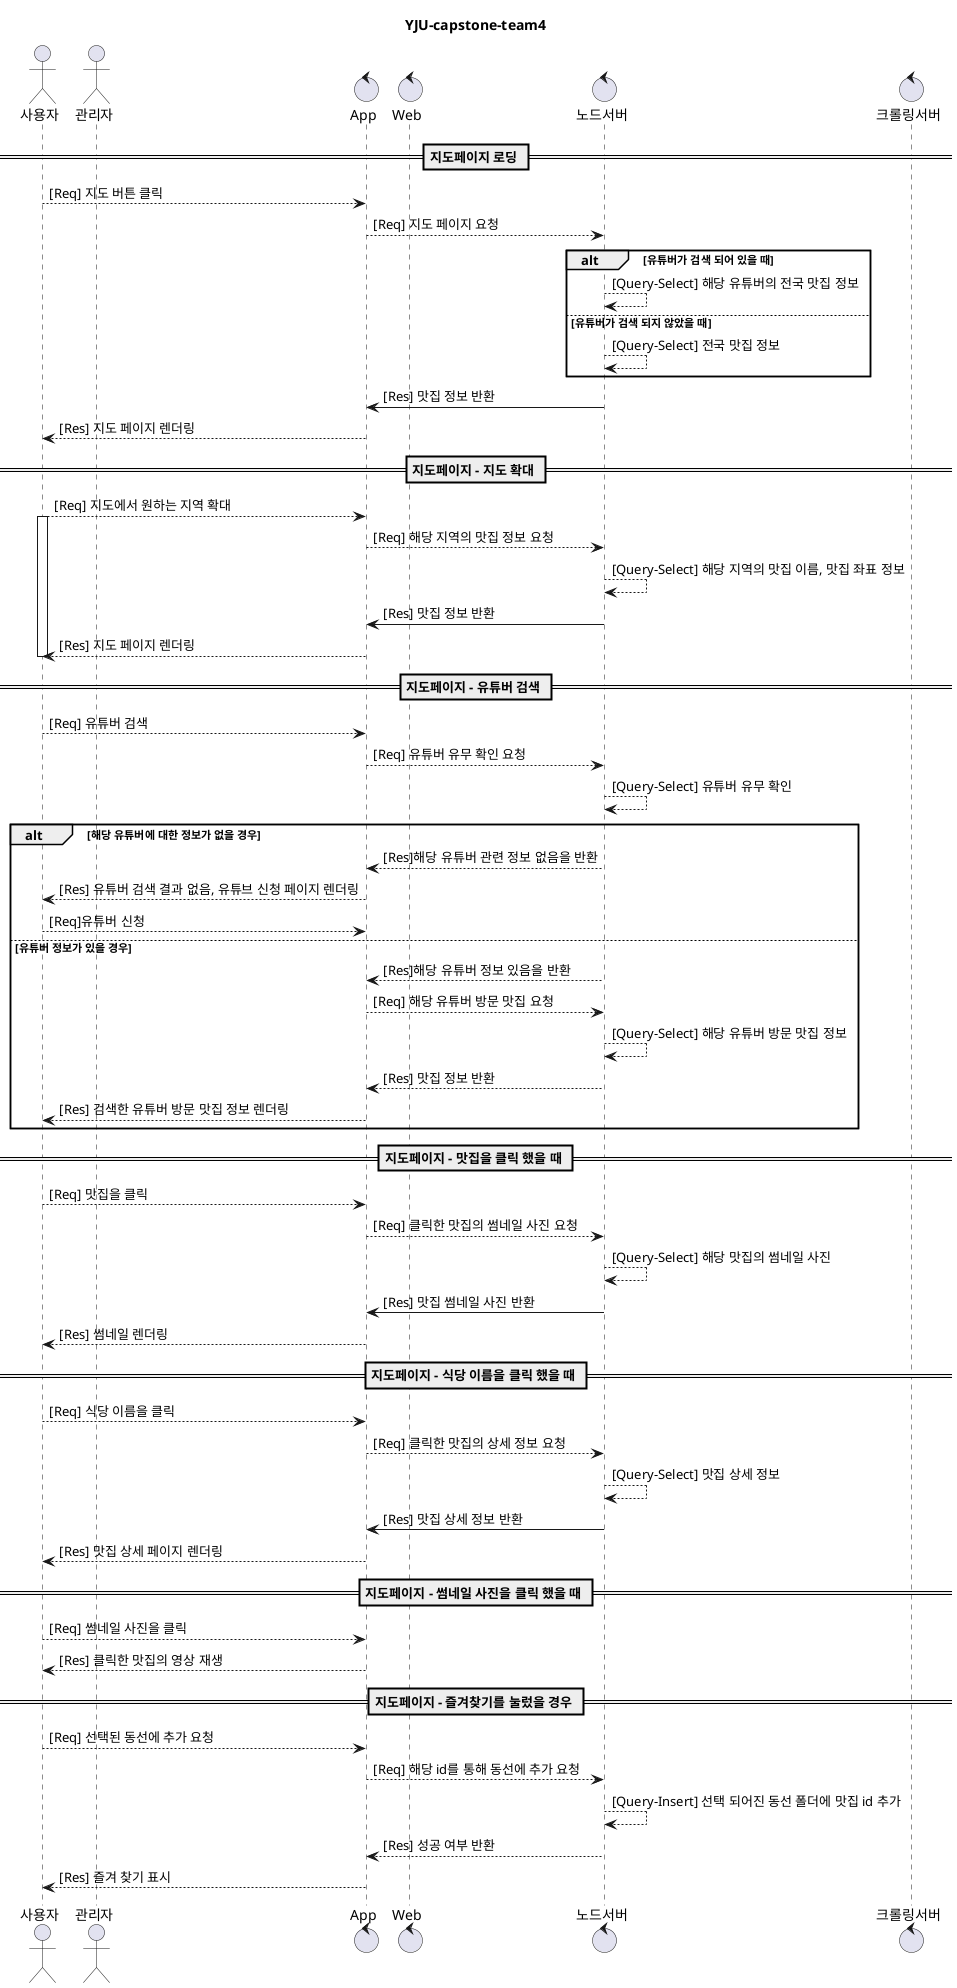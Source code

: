 지도 페이지
@startuml

title YJU-capstone-team4

actor 사용자 as User
actor 관리자 as Admin

control App
control Web
control 노드서버 as Node
control 크롤링서버 as Lamda

== 지도페이지 로딩 ==
User --> App : [Req] 지도 버튼 클릭
App --> Node : [Req] 지도 페이지 요청
    alt 유튜버가 검색 되어 있을 때
        Node --> Node : [Query-Select] 해당 유튜버의 전국 맛집 정보
    else 유튜버가 검색 되지 않았을 때
        Node --> Node : [Query-Select] 전국 맛집 정보
    end
Node -> App : [Res] 맛집 정보 반환
App --> User : [Res] 지도 페이지 렌더링

== 지도페이지 - 지도 확대 ==
User --> App : [Req] 지도에서 원하는 지역 확대
activate User
App --> Node : [Req] 해당 지역의 맛집 정보 요청
    Node --> Node : [Query-Select] 해당 지역의 맛집 이름, 맛집 좌표 정보
Node -> App : [Res] 맛집 정보 반환
App --> User : [Res] 지도 페이지 렌더링
deactivate User

== 지도페이지 - 유튜버 검색 ==
User --> App : [Req] 유튜버 검색
App --> Node : [Req] 유튜버 유무 확인 요청
    Node --> Node :  [Query-Select] 유튜버 유무 확인
        alt 해당 유튜버에 대한 정보가 없을 경우
            Node --> App : [Res]해당 유튜버 관련 정보 없음을 반환
            App --> User : [Res] 유튜버 검색 결과 없음, 유튜브 신청 페이지 렌더링 
            User --> App : [Req]유튜버 신청
        else 유튜버 정보가 있을 경우
            Node --> App : [Res]해당 유튜버 정보 있음을 반환
            App --> Node : [Req] 해당 유튜버 방문 맛집 요청
                Node --> Node : [Query-Select] 해당 유튜버 방문 맛집 정보
            Node --> App : [Res] 맛집 정보 반환
            App --> User : [Res] 검색한 유튜버 방문 맛집 정보 렌더링
        end

== 지도페이지 - 맛집을 클릭 했을 때 ==
User --> App : [Req] 맛집을 클릭
App --> Node : [Req] 클릭한 맛집의 썸네일 사진 요청
    Node --> Node : [Query-Select] 해당 맛집의 썸네일 사진
Node -> App : [Res] 맛집 썸네일 사진 반환
App --> User : [Res] 썸네일 렌더링

== 지도페이지 - 식당 이름을 클릭 했을 때 ==
User --> App : [Req] 식당 이름을 클릭
App --> Node : [Req] 클릭한 맛집의 상세 정보 요청
    Node --> Node : [Query-Select] 맛집 상세 정보
Node -> App : [Res] 맛집 상세 정보 반환
App --> User : [Res] 맛집 상세 페이지 렌더링

== 지도페이지 - 썸네일 사진을 클릭 했을 때 ==
User --> App : [Req] 썸네일 사진을 클릭
App --> User : [Res] 클릭한 맛집의 영상 재생

== 지도페이지 - 즐겨찾기를 눌렀을 경우 ==
User --> App : [Req] 선택된 동선에 추가 요청
App --> Node : [Req] 해당 id를 통해 동선에 추가 요청
    Node --> Node : [Query-Insert] 선택 되어진 동선 폴더에 맛집 id 추가
Node --> App : [Res] 성공 여부 반환
App --> User : [Res] 즐겨 찾기 표시

@enduml